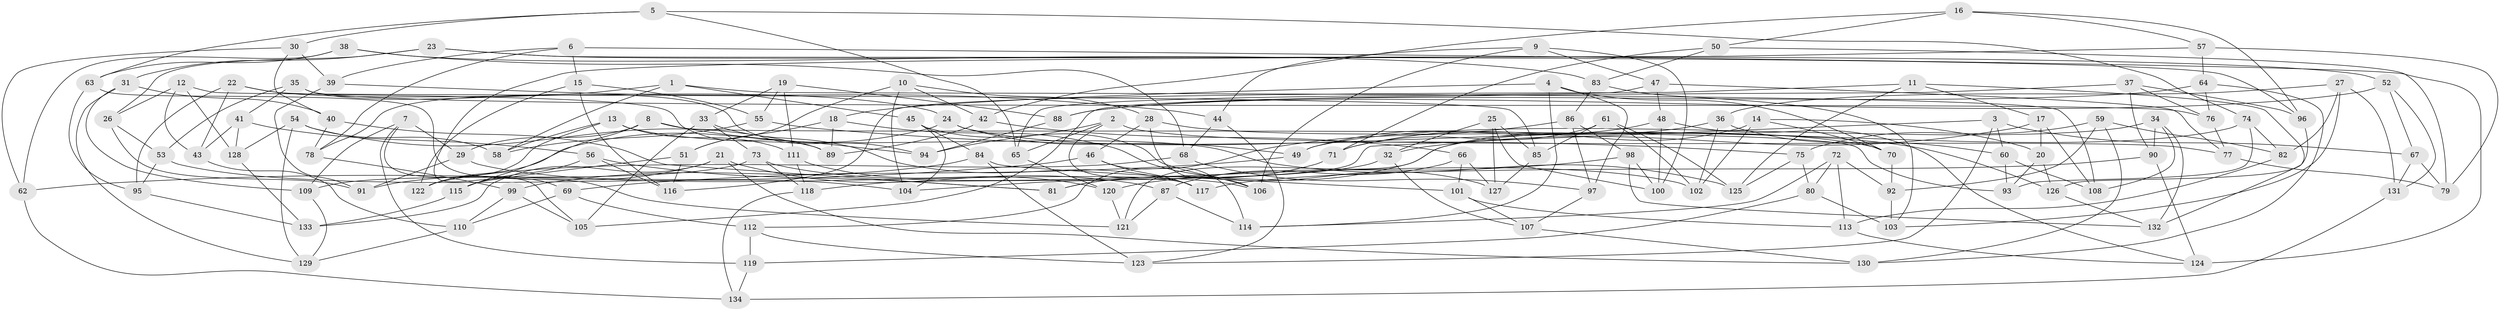 // coarse degree distribution, {3: 0.07547169811320754, 4: 0.37735849056603776, 5: 0.16981132075471697, 8: 0.07547169811320754, 7: 0.03773584905660377, 6: 0.1320754716981132, 9: 0.018867924528301886, 11: 0.03773584905660377, 14: 0.018867924528301886, 10: 0.03773584905660377, 2: 0.018867924528301886}
// Generated by graph-tools (version 1.1) at 2025/03/03/04/25 22:03:15]
// undirected, 134 vertices, 268 edges
graph export_dot {
graph [start="1"]
  node [color=gray90,style=filled];
  1;
  2;
  3;
  4;
  5;
  6;
  7;
  8;
  9;
  10;
  11;
  12;
  13;
  14;
  15;
  16;
  17;
  18;
  19;
  20;
  21;
  22;
  23;
  24;
  25;
  26;
  27;
  28;
  29;
  30;
  31;
  32;
  33;
  34;
  35;
  36;
  37;
  38;
  39;
  40;
  41;
  42;
  43;
  44;
  45;
  46;
  47;
  48;
  49;
  50;
  51;
  52;
  53;
  54;
  55;
  56;
  57;
  58;
  59;
  60;
  61;
  62;
  63;
  64;
  65;
  66;
  67;
  68;
  69;
  70;
  71;
  72;
  73;
  74;
  75;
  76;
  77;
  78;
  79;
  80;
  81;
  82;
  83;
  84;
  85;
  86;
  87;
  88;
  89;
  90;
  91;
  92;
  93;
  94;
  95;
  96;
  97;
  98;
  99;
  100;
  101;
  102;
  103;
  104;
  105;
  106;
  107;
  108;
  109;
  110;
  111;
  112;
  113;
  114;
  115;
  116;
  117;
  118;
  119;
  120;
  121;
  122;
  123;
  124;
  125;
  126;
  127;
  128;
  129;
  130;
  131;
  132;
  133;
  134;
  1 -- 108;
  1 -- 78;
  1 -- 45;
  1 -- 58;
  2 -- 65;
  2 -- 117;
  2 -- 77;
  2 -- 94;
  3 -- 123;
  3 -- 118;
  3 -- 60;
  3 -- 67;
  4 -- 70;
  4 -- 18;
  4 -- 114;
  4 -- 97;
  5 -- 63;
  5 -- 74;
  5 -- 30;
  5 -- 65;
  6 -- 39;
  6 -- 78;
  6 -- 15;
  6 -- 124;
  7 -- 119;
  7 -- 29;
  7 -- 109;
  7 -- 105;
  8 -- 94;
  8 -- 93;
  8 -- 29;
  8 -- 115;
  9 -- 47;
  9 -- 100;
  9 -- 106;
  9 -- 44;
  10 -- 51;
  10 -- 104;
  10 -- 42;
  10 -- 28;
  11 -- 17;
  11 -- 116;
  11 -- 132;
  11 -- 125;
  12 -- 43;
  12 -- 85;
  12 -- 128;
  12 -- 26;
  13 -- 58;
  13 -- 125;
  13 -- 122;
  13 -- 111;
  14 -- 70;
  14 -- 102;
  14 -- 20;
  14 -- 121;
  15 -- 116;
  15 -- 55;
  15 -- 122;
  16 -- 50;
  16 -- 57;
  16 -- 42;
  16 -- 96;
  17 -- 32;
  17 -- 108;
  17 -- 20;
  18 -- 51;
  18 -- 106;
  18 -- 89;
  19 -- 33;
  19 -- 55;
  19 -- 111;
  19 -- 88;
  20 -- 93;
  20 -- 126;
  21 -- 87;
  21 -- 91;
  21 -- 130;
  21 -- 133;
  22 -- 24;
  22 -- 95;
  22 -- 89;
  22 -- 43;
  23 -- 26;
  23 -- 52;
  23 -- 96;
  23 -- 31;
  24 -- 49;
  24 -- 122;
  24 -- 70;
  25 -- 85;
  25 -- 32;
  25 -- 127;
  25 -- 100;
  26 -- 53;
  26 -- 91;
  27 -- 36;
  27 -- 103;
  27 -- 82;
  27 -- 131;
  28 -- 126;
  28 -- 46;
  28 -- 106;
  29 -- 91;
  29 -- 106;
  30 -- 40;
  30 -- 39;
  30 -- 62;
  31 -- 129;
  31 -- 40;
  31 -- 109;
  32 -- 104;
  32 -- 107;
  33 -- 117;
  33 -- 105;
  33 -- 73;
  34 -- 132;
  34 -- 90;
  34 -- 108;
  34 -- 49;
  35 -- 94;
  35 -- 53;
  35 -- 76;
  35 -- 41;
  36 -- 60;
  36 -- 71;
  36 -- 102;
  37 -- 90;
  37 -- 76;
  37 -- 105;
  37 -- 96;
  38 -- 63;
  38 -- 83;
  38 -- 68;
  38 -- 62;
  39 -- 91;
  39 -- 44;
  40 -- 81;
  40 -- 78;
  41 -- 56;
  41 -- 128;
  41 -- 43;
  42 -- 66;
  42 -- 89;
  43 -- 110;
  44 -- 123;
  44 -- 68;
  45 -- 84;
  45 -- 104;
  45 -- 127;
  46 -- 117;
  46 -- 114;
  46 -- 62;
  47 -- 65;
  47 -- 77;
  47 -- 48;
  48 -- 100;
  48 -- 124;
  48 -- 49;
  49 -- 69;
  50 -- 71;
  50 -- 79;
  50 -- 83;
  51 -- 116;
  51 -- 115;
  52 -- 131;
  52 -- 67;
  52 -- 88;
  53 -- 95;
  53 -- 104;
  54 -- 89;
  54 -- 129;
  54 -- 128;
  54 -- 58;
  55 -- 75;
  55 -- 58;
  56 -- 115;
  56 -- 116;
  56 -- 81;
  57 -- 69;
  57 -- 79;
  57 -- 64;
  59 -- 130;
  59 -- 75;
  59 -- 82;
  59 -- 92;
  60 -- 108;
  60 -- 93;
  61 -- 85;
  61 -- 102;
  61 -- 125;
  61 -- 71;
  62 -- 134;
  63 -- 121;
  63 -- 95;
  64 -- 130;
  64 -- 76;
  64 -- 88;
  65 -- 120;
  66 -- 87;
  66 -- 101;
  66 -- 127;
  67 -- 79;
  67 -- 131;
  68 -- 97;
  68 -- 122;
  69 -- 112;
  69 -- 110;
  70 -- 92;
  71 -- 81;
  72 -- 80;
  72 -- 113;
  72 -- 114;
  72 -- 92;
  73 -- 109;
  73 -- 118;
  73 -- 102;
  74 -- 81;
  74 -- 82;
  74 -- 93;
  75 -- 125;
  75 -- 80;
  76 -- 77;
  77 -- 79;
  78 -- 99;
  80 -- 119;
  80 -- 103;
  82 -- 113;
  83 -- 103;
  83 -- 86;
  84 -- 99;
  84 -- 101;
  84 -- 123;
  85 -- 127;
  86 -- 112;
  86 -- 98;
  86 -- 97;
  87 -- 121;
  87 -- 114;
  88 -- 94;
  90 -- 117;
  90 -- 124;
  92 -- 103;
  95 -- 133;
  96 -- 126;
  97 -- 107;
  98 -- 132;
  98 -- 100;
  98 -- 120;
  99 -- 110;
  99 -- 105;
  101 -- 113;
  101 -- 107;
  107 -- 130;
  109 -- 129;
  110 -- 129;
  111 -- 118;
  111 -- 120;
  112 -- 123;
  112 -- 119;
  113 -- 124;
  115 -- 133;
  118 -- 134;
  119 -- 134;
  120 -- 121;
  126 -- 132;
  128 -- 133;
  131 -- 134;
}
